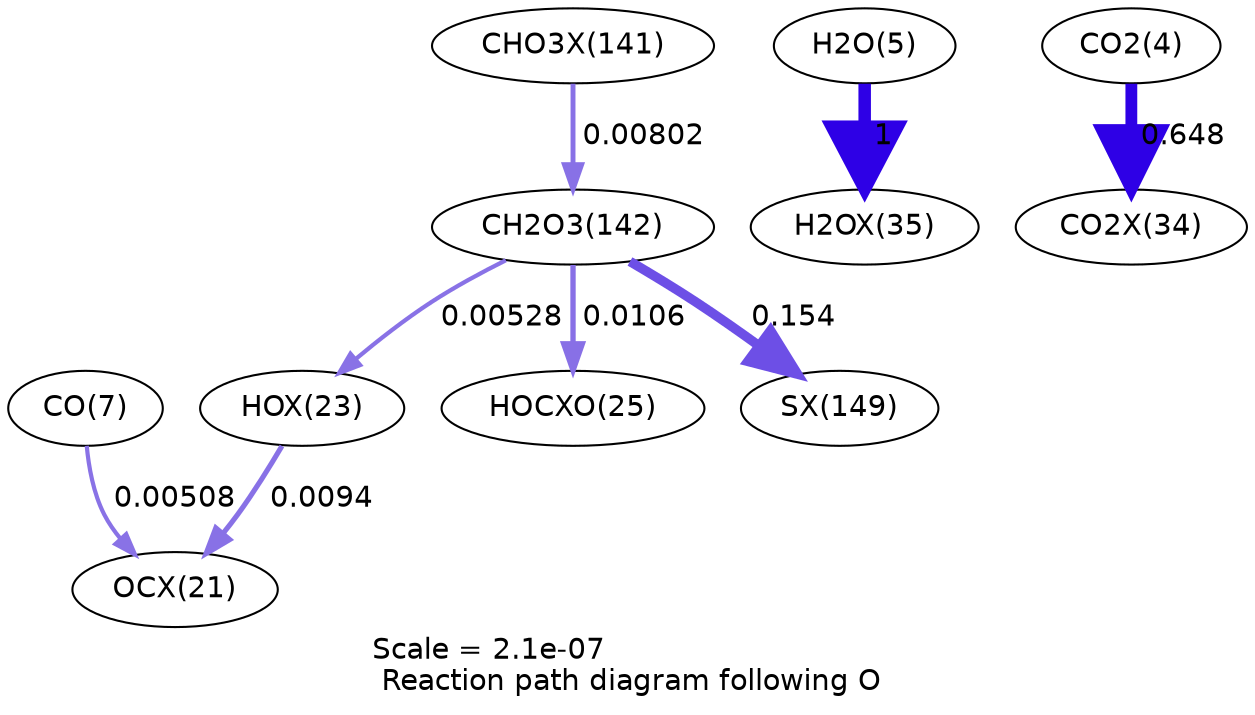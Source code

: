 digraph reaction_paths {
center=1;
s28 -> s26[fontname="Helvetica", penwidth=2.48, arrowsize=1.24, color="0.7, 0.509, 0.9"
, label=" 0.0094"];
s21 -> s28[fontname="Helvetica", penwidth=2.04, arrowsize=1.02, color="0.7, 0.505, 0.9"
, label=" 0.00528"];
s7 -> s35[fontname="Helvetica", penwidth=6, arrowsize=3, color="0.7, 1.5, 0.9"
, label=" 1"];
s9 -> s26[fontname="Helvetica", penwidth=2.01, arrowsize=1.01, color="0.7, 0.505, 0.9"
, label=" 0.00508"];
s6 -> s34[fontname="Helvetica", penwidth=5.67, arrowsize=2.84, color="0.7, 1.15, 0.9"
, label=" 0.648"];
s21 -> s30[fontname="Helvetica", penwidth=2.56, arrowsize=1.28, color="0.7, 0.511, 0.9"
, label=" 0.0106"];
s21 -> s46[fontname="Helvetica", penwidth=4.59, arrowsize=2.29, color="0.7, 0.654, 0.9"
, label=" 0.154"];
s45 -> s21[fontname="Helvetica", penwidth=2.36, arrowsize=1.18, color="0.7, 0.508, 0.9"
, label=" 0.00802"];
s6 [ fontname="Helvetica", label="CO2(4)"];
s7 [ fontname="Helvetica", label="H2O(5)"];
s9 [ fontname="Helvetica", label="CO(7)"];
s21 [ fontname="Helvetica", label="CH2O3(142)"];
s26 [ fontname="Helvetica", label="OCX(21)"];
s28 [ fontname="Helvetica", label="HOX(23)"];
s30 [ fontname="Helvetica", label="HOCXO(25)"];
s34 [ fontname="Helvetica", label="CO2X(34)"];
s35 [ fontname="Helvetica", label="H2OX(35)"];
s45 [ fontname="Helvetica", label="CHO3X(141)"];
s46 [ fontname="Helvetica", label="SX(149)"];
 label = "Scale = 2.1e-07\l Reaction path diagram following O";
 fontname = "Helvetica";
}
